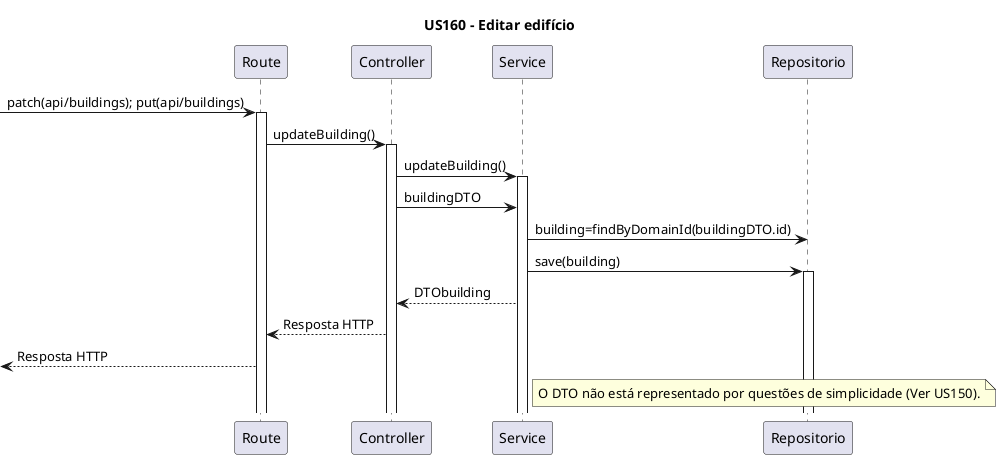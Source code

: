 @startuml
title US160 - Editar edifício

participant "Route" as Route
participant "Controller" as Controller
participant "Service" as Service
participant "Repositorio" as Repositorio

 -> Route : patch(api/buildings); put(api/buildings)
activate Route
Route -> Controller : updateBuilding()
activate Controller
Controller -> Service : updateBuilding()
activate Service
Controller -> Service : buildingDTO
Service -> Repositorio : building=findByDomainId(buildingDTO.id)
Service -> Repositorio : save(building)
activate Repositorio
Service --> Controller : DTObuilding
Controller--> Route : Resposta HTTP
<-- Route : Resposta HTTP

note right of Service
O DTO não está representado por questões de simplicidade (Ver US150).
end note
@enduml
